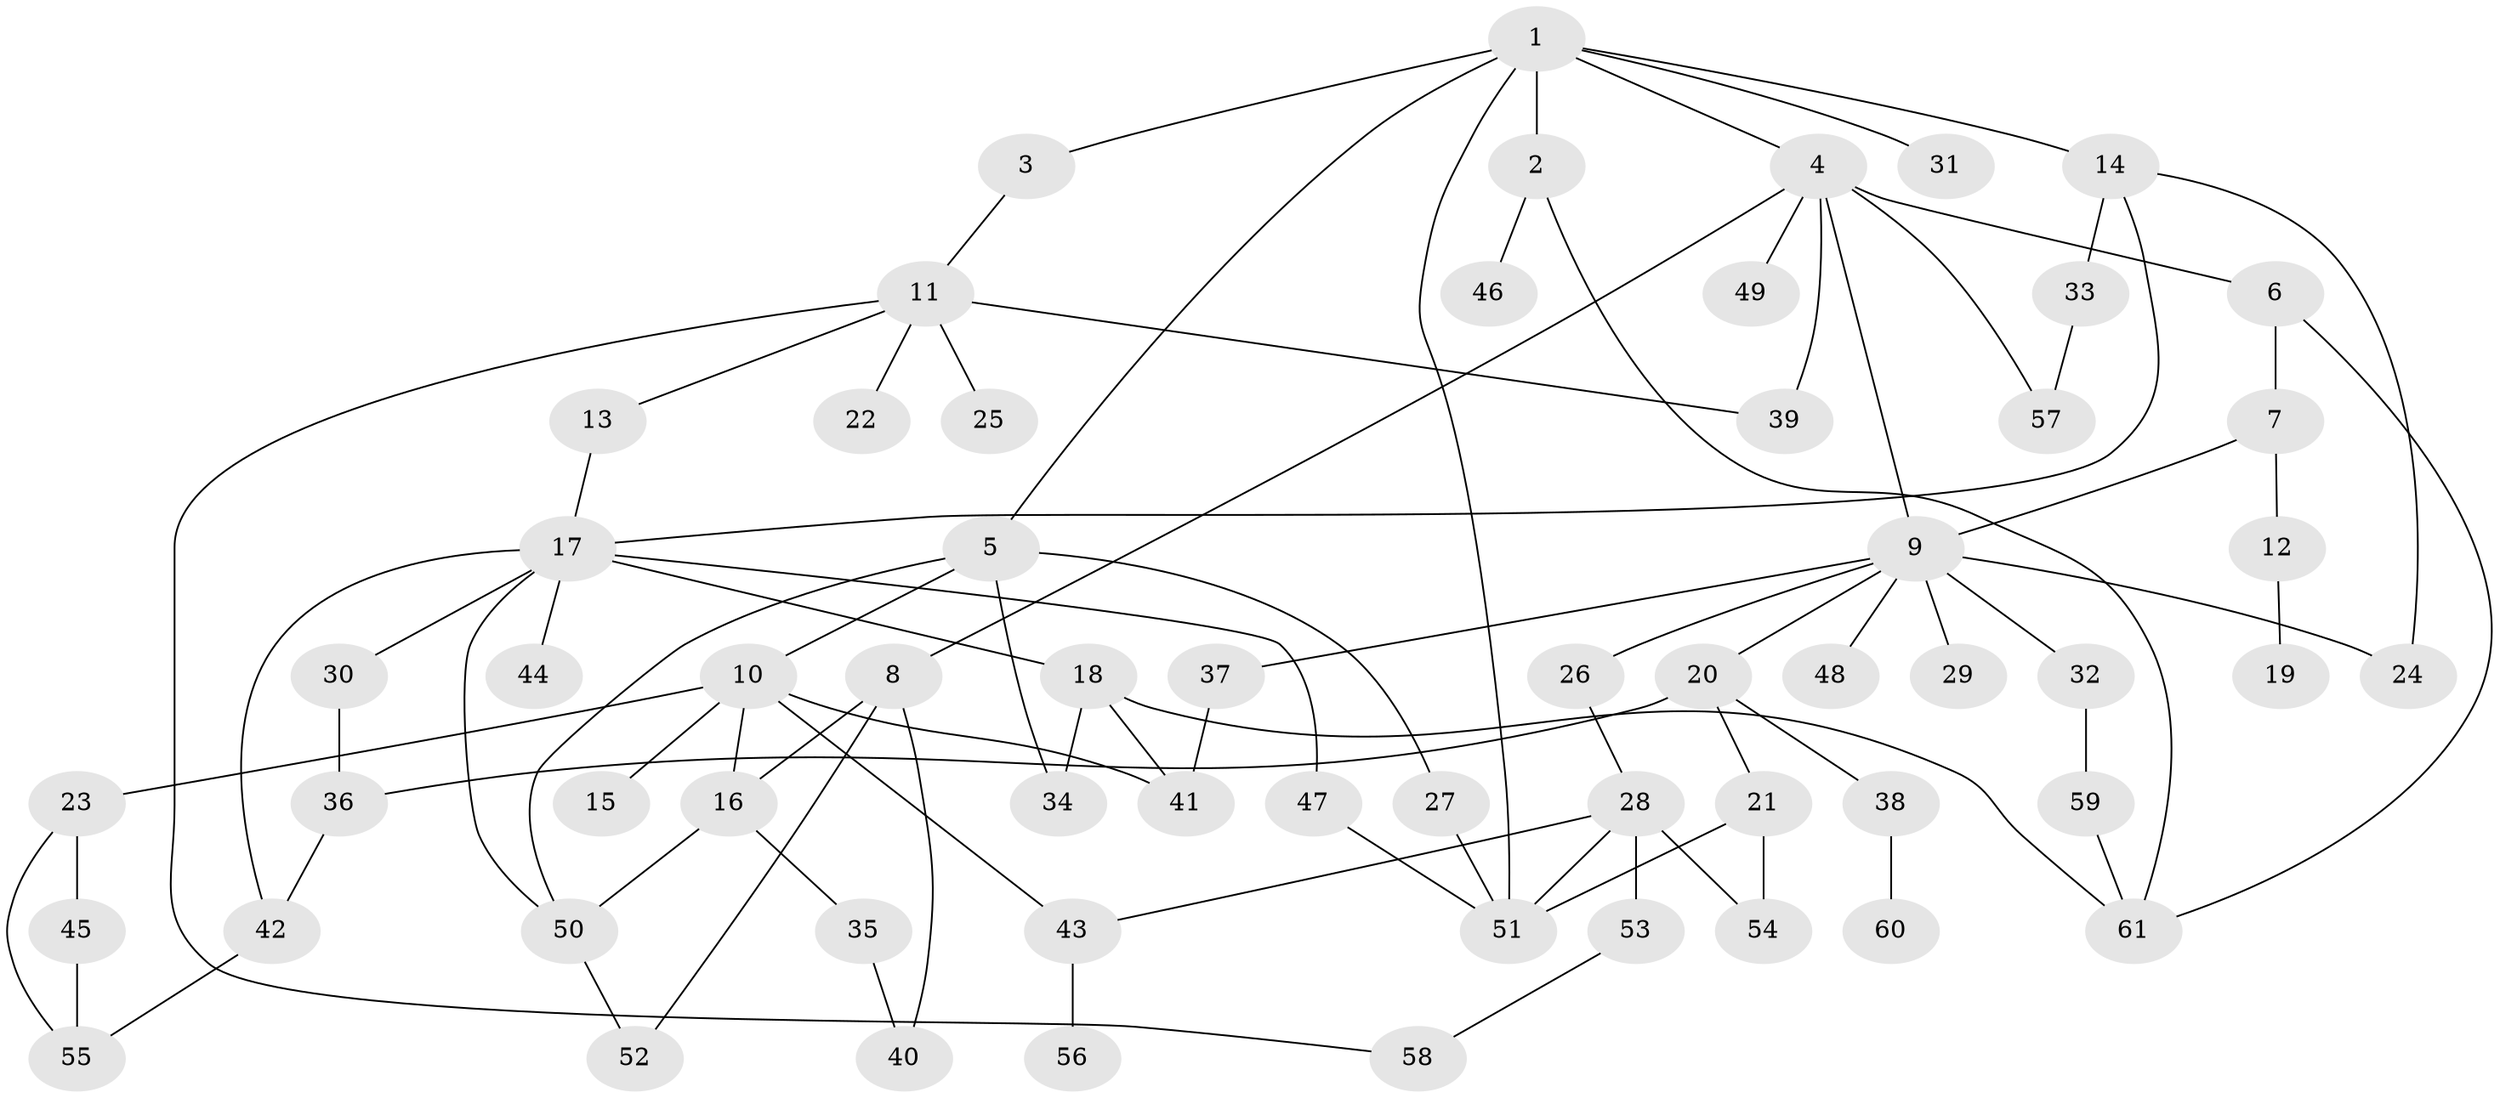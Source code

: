 // coarse degree distribution, {7: 0.06976744186046512, 3: 0.18604651162790697, 4: 0.11627906976744186, 5: 0.06976744186046512, 9: 0.023255813953488372, 2: 0.3023255813953488, 8: 0.023255813953488372, 1: 0.20930232558139536}
// Generated by graph-tools (version 1.1) at 2025/49/03/04/25 22:49:15]
// undirected, 61 vertices, 87 edges
graph export_dot {
  node [color=gray90,style=filled];
  1;
  2;
  3;
  4;
  5;
  6;
  7;
  8;
  9;
  10;
  11;
  12;
  13;
  14;
  15;
  16;
  17;
  18;
  19;
  20;
  21;
  22;
  23;
  24;
  25;
  26;
  27;
  28;
  29;
  30;
  31;
  32;
  33;
  34;
  35;
  36;
  37;
  38;
  39;
  40;
  41;
  42;
  43;
  44;
  45;
  46;
  47;
  48;
  49;
  50;
  51;
  52;
  53;
  54;
  55;
  56;
  57;
  58;
  59;
  60;
  61;
  1 -- 2;
  1 -- 3;
  1 -- 4;
  1 -- 5;
  1 -- 14;
  1 -- 31;
  1 -- 51;
  2 -- 46;
  2 -- 61;
  3 -- 11;
  4 -- 6;
  4 -- 8;
  4 -- 49;
  4 -- 57;
  4 -- 9;
  4 -- 39;
  5 -- 10;
  5 -- 27;
  5 -- 34;
  5 -- 50;
  6 -- 7;
  6 -- 61;
  7 -- 9;
  7 -- 12;
  8 -- 52;
  8 -- 16;
  8 -- 40;
  9 -- 20;
  9 -- 26;
  9 -- 29;
  9 -- 32;
  9 -- 37;
  9 -- 48;
  9 -- 24;
  10 -- 15;
  10 -- 16;
  10 -- 23;
  10 -- 41;
  10 -- 43;
  11 -- 13;
  11 -- 22;
  11 -- 25;
  11 -- 39;
  11 -- 58;
  12 -- 19;
  13 -- 17;
  14 -- 17;
  14 -- 24;
  14 -- 33;
  16 -- 35;
  16 -- 50;
  17 -- 18;
  17 -- 30;
  17 -- 44;
  17 -- 47;
  17 -- 50;
  17 -- 42;
  18 -- 34;
  18 -- 61;
  18 -- 41;
  20 -- 21;
  20 -- 38;
  20 -- 36;
  21 -- 51;
  21 -- 54;
  23 -- 45;
  23 -- 55;
  26 -- 28;
  27 -- 51;
  28 -- 43;
  28 -- 53;
  28 -- 51;
  28 -- 54;
  30 -- 36;
  32 -- 59;
  33 -- 57;
  35 -- 40;
  36 -- 42;
  37 -- 41;
  38 -- 60;
  42 -- 55;
  43 -- 56;
  45 -- 55;
  47 -- 51;
  50 -- 52;
  53 -- 58;
  59 -- 61;
}

